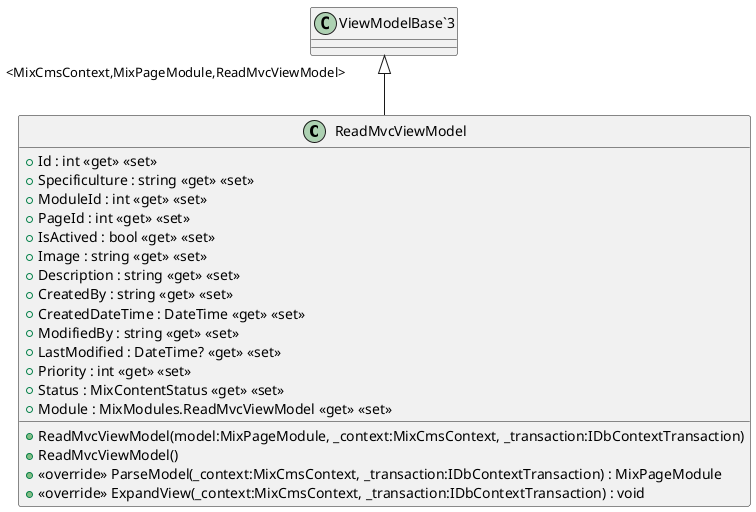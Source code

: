 @startuml
class ReadMvcViewModel {
    + ReadMvcViewModel(model:MixPageModule, _context:MixCmsContext, _transaction:IDbContextTransaction)
    + ReadMvcViewModel()
    + Id : int <<get>> <<set>>
    + Specificulture : string <<get>> <<set>>
    + ModuleId : int <<get>> <<set>>
    + PageId : int <<get>> <<set>>
    + IsActived : bool <<get>> <<set>>
    + Image : string <<get>> <<set>>
    + Description : string <<get>> <<set>>
    + CreatedBy : string <<get>> <<set>>
    + CreatedDateTime : DateTime <<get>> <<set>>
    + ModifiedBy : string <<get>> <<set>>
    + LastModified : DateTime? <<get>> <<set>>
    + Priority : int <<get>> <<set>>
    + Status : MixContentStatus <<get>> <<set>>
    + Module : MixModules.ReadMvcViewModel <<get>> <<set>>
    + <<override>> ParseModel(_context:MixCmsContext, _transaction:IDbContextTransaction) : MixPageModule
    + <<override>> ExpandView(_context:MixCmsContext, _transaction:IDbContextTransaction) : void
}
"ViewModelBase`3" "<MixCmsContext,MixPageModule,ReadMvcViewModel>" <|-- ReadMvcViewModel
@enduml
